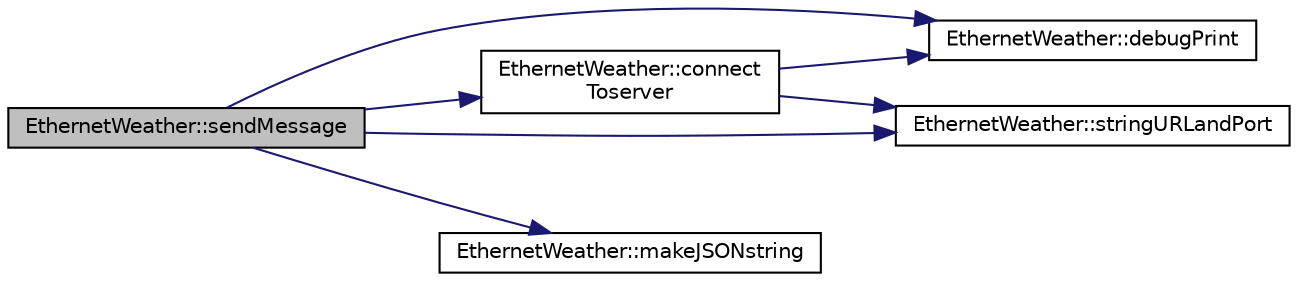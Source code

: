 digraph "EthernetWeather::sendMessage"
{
  edge [fontname="Helvetica",fontsize="10",labelfontname="Helvetica",labelfontsize="10"];
  node [fontname="Helvetica",fontsize="10",shape=record];
  rankdir="LR";
  Node1 [label="EthernetWeather::sendMessage",height=0.2,width=0.4,color="black", fillcolor="grey75", style="filled" fontcolor="black"];
  Node1 -> Node2 [color="midnightblue",fontsize="10",style="solid",fontname="Helvetica"];
  Node2 [label="EthernetWeather::connect\lToserver",height=0.2,width=0.4,color="black", fillcolor="white", style="filled",URL="$classEthernetWeather.html#a72aa1478c7a883d77cfda22a06463e17"];
  Node2 -> Node3 [color="midnightblue",fontsize="10",style="solid",fontname="Helvetica"];
  Node3 [label="EthernetWeather::debugPrint",height=0.2,width=0.4,color="black", fillcolor="white", style="filled",URL="$classEthernetWeather.html#afca6c0ec4afe480c5ac6e3abdb9fafe5"];
  Node2 -> Node4 [color="midnightblue",fontsize="10",style="solid",fontname="Helvetica"];
  Node4 [label="EthernetWeather::stringURLandPort",height=0.2,width=0.4,color="black", fillcolor="white", style="filled",URL="$classEthernetWeather.html#a3a56f511e6d9000df2f4a23c7af3223f"];
  Node1 -> Node3 [color="midnightblue",fontsize="10",style="solid",fontname="Helvetica"];
  Node1 -> Node5 [color="midnightblue",fontsize="10",style="solid",fontname="Helvetica"];
  Node5 [label="EthernetWeather::makeJSONstring",height=0.2,width=0.4,color="black", fillcolor="white", style="filled",URL="$classEthernetWeather.html#a1bc899cfc0a347edf7df90253d13f269"];
  Node1 -> Node4 [color="midnightblue",fontsize="10",style="solid",fontname="Helvetica"];
}
